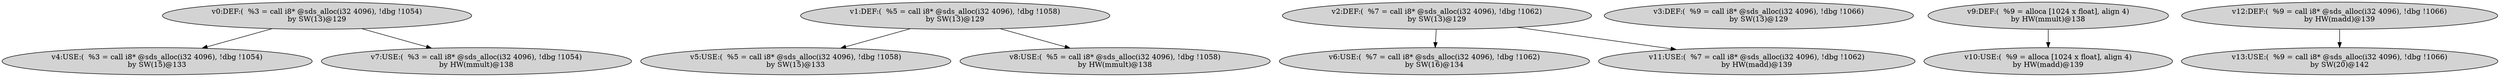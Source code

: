 digraph defuse_graph {
v0 [label = "v0:DEF:(  %3 = call i8* @sds_alloc(i32 4096), !dbg !1054)\nby SW(13)@129" ,style=filled];
v1 [label = "v1:DEF:(  %5 = call i8* @sds_alloc(i32 4096), !dbg !1058)\nby SW(13)@129" ,style=filled];
v2 [label = "v2:DEF:(  %7 = call i8* @sds_alloc(i32 4096), !dbg !1062)\nby SW(13)@129" ,style=filled];
v3 [label = "v3:DEF:(  %9 = call i8* @sds_alloc(i32 4096), !dbg !1066)\nby SW(13)@129" ,style=filled];
v4 [label = "v4:USE:(  %3 = call i8* @sds_alloc(i32 4096), !dbg !1054)\nby SW(15)@133" ,style=filled];
v5 [label = "v5:USE:(  %5 = call i8* @sds_alloc(i32 4096), !dbg !1058)\nby SW(15)@133" ,style=filled];
v6 [label = "v6:USE:(  %7 = call i8* @sds_alloc(i32 4096), !dbg !1062)\nby SW(16)@134" ,style=filled];
v7 [label = "v7:USE:(  %3 = call i8* @sds_alloc(i32 4096), !dbg !1054)\nby HW(mmult)@138" ,style=filled];
v8 [label = "v8:USE:(  %5 = call i8* @sds_alloc(i32 4096), !dbg !1058)\nby HW(mmult)@138" ,style=filled];
v9 [label = "v9:DEF:(  %9 = alloca [1024 x float], align 4)\nby HW(mmult)@138" ,style=filled];
v10 [label = "v10:USE:(  %9 = alloca [1024 x float], align 4)\nby HW(madd)@139" ,style=filled];
v11 [label = "v11:USE:(  %7 = call i8* @sds_alloc(i32 4096), !dbg !1062)\nby HW(madd)@139" ,style=filled];
v12 [label = "v12:DEF:(  %9 = call i8* @sds_alloc(i32 4096), !dbg !1066)\nby HW(madd)@139" ,style=filled];
v13 [label = "v13:USE:(  %9 = call i8* @sds_alloc(i32 4096), !dbg !1066)\nby SW(20)@142" ,style=filled];
v0 -> v4;
v1 -> v5;
v2 -> v6;
v0 -> v7;
v1 -> v8;
v9 -> v10;
v2 -> v11;
v12 -> v13;
}
